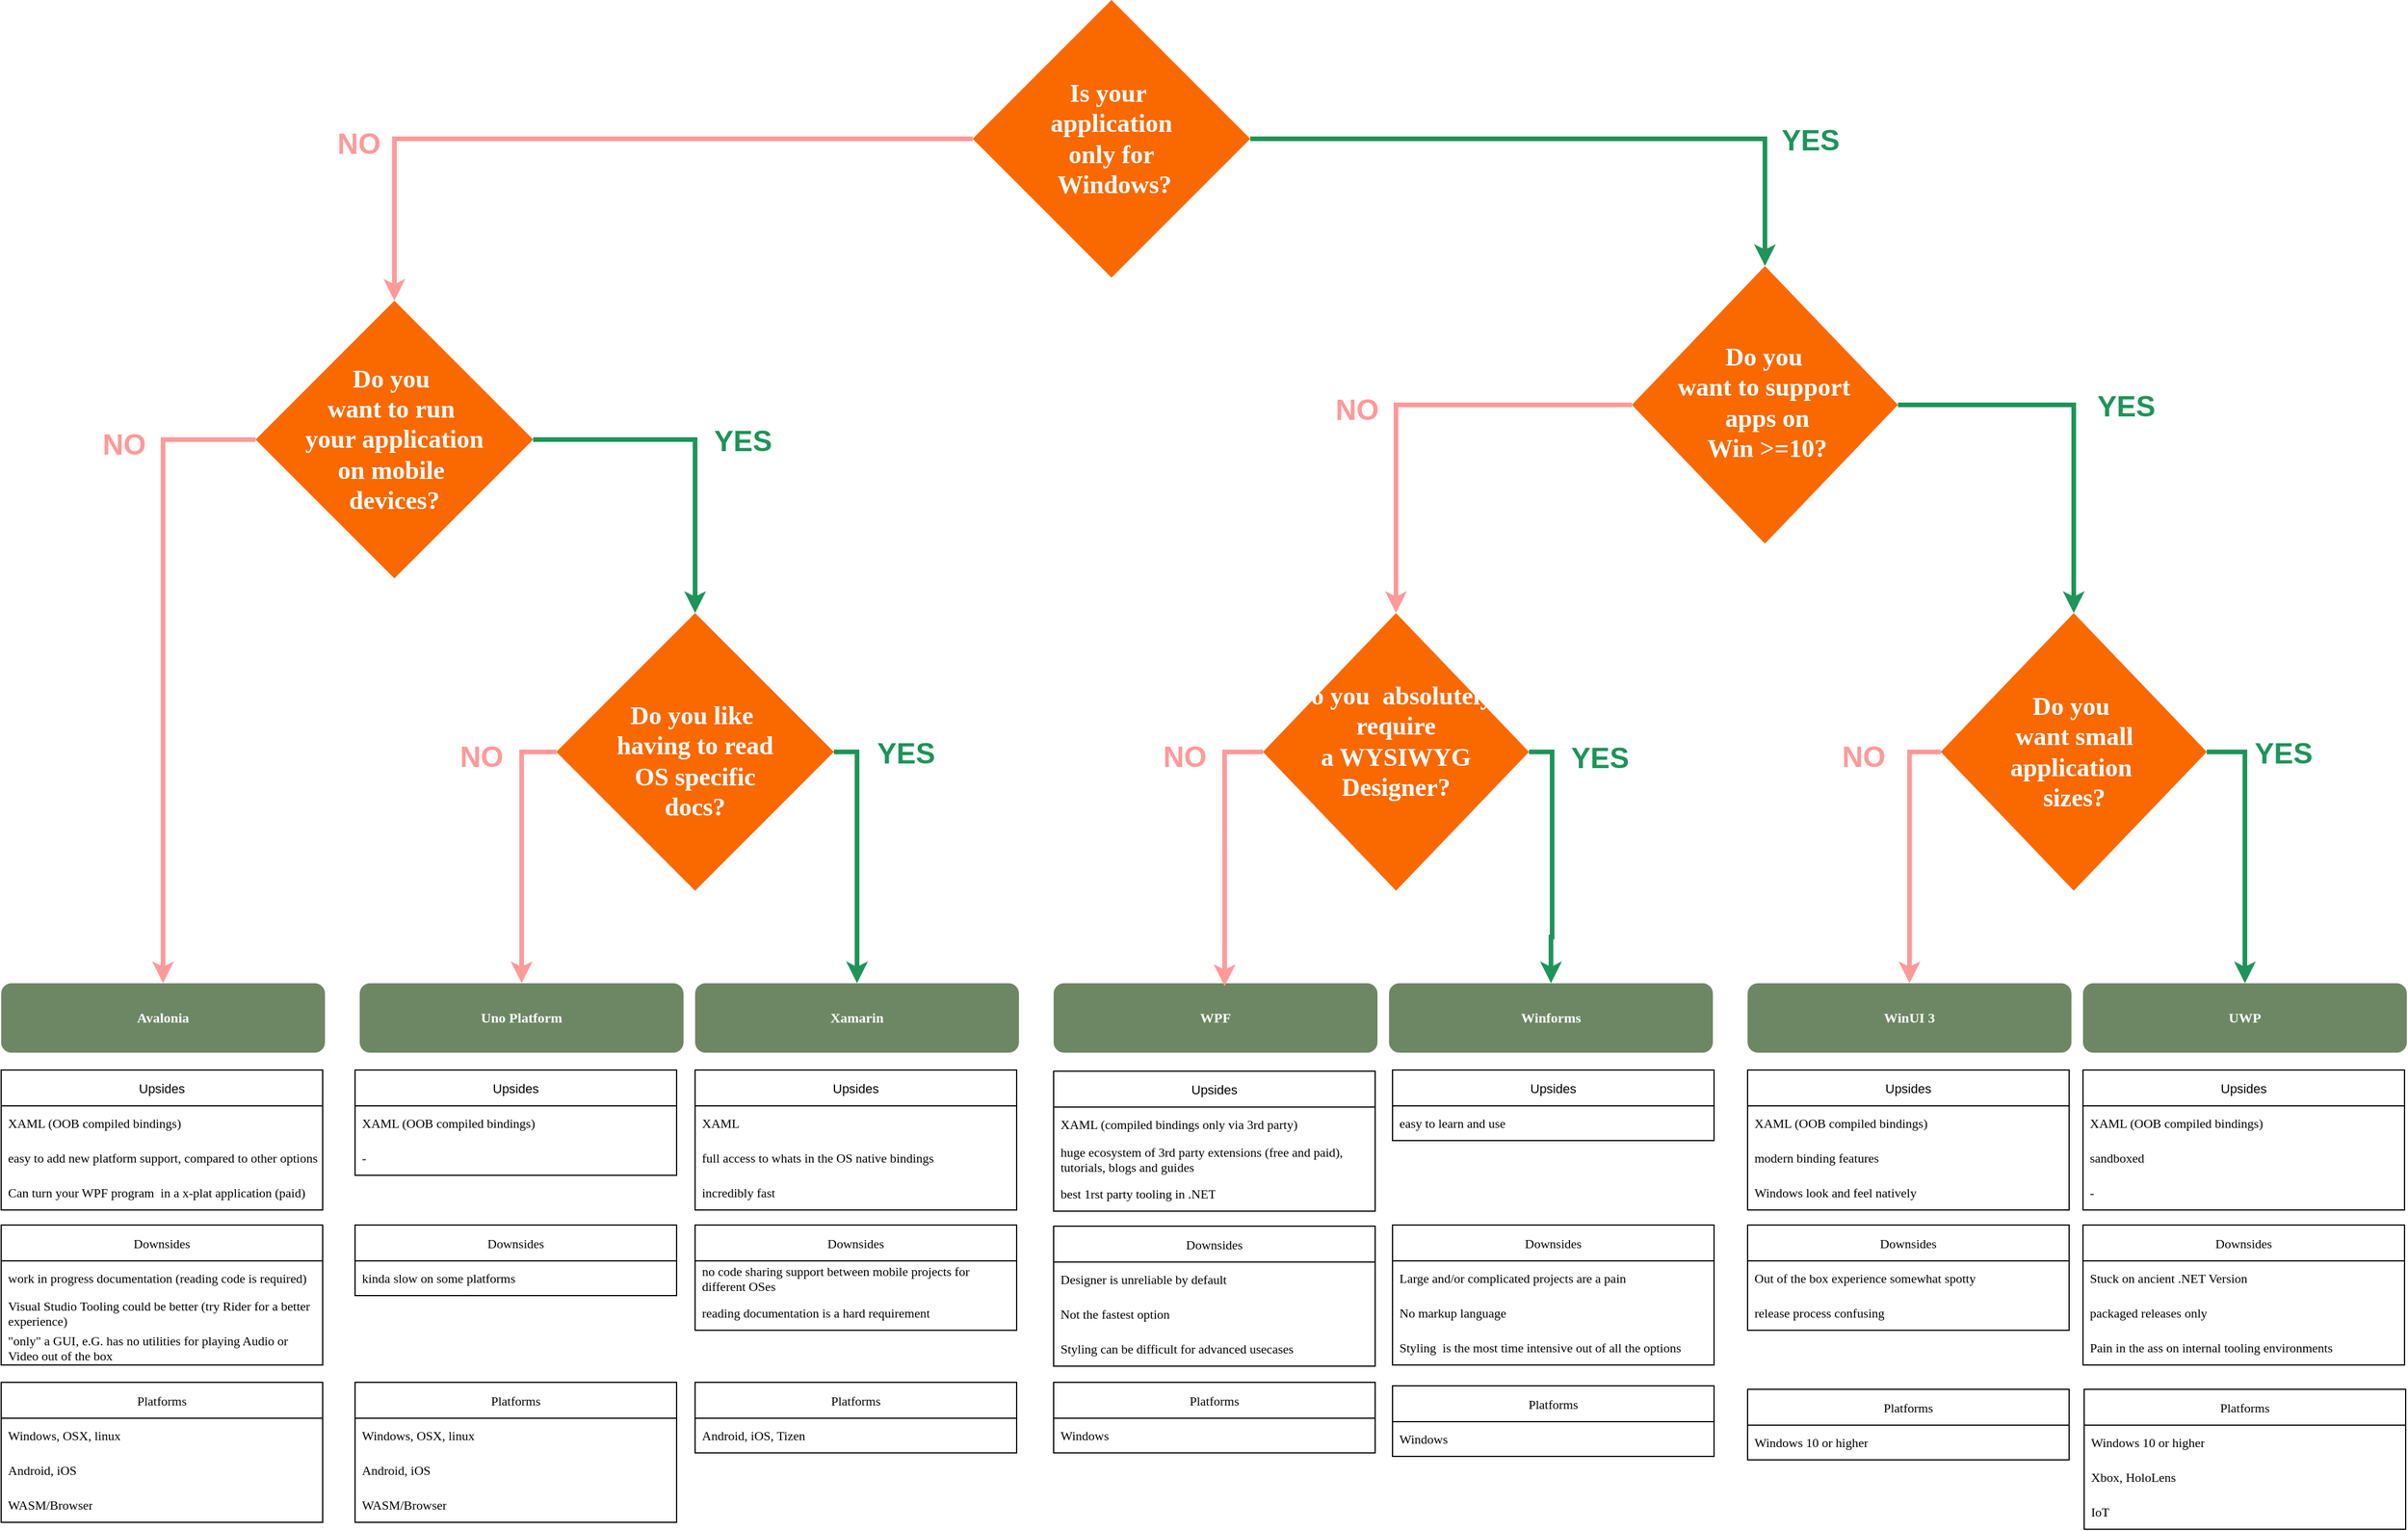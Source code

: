 <mxfile version="24.8.0">
  <diagram name="Page-1" id="c7558073-3199-34d8-9f00-42111426c3f3">
    <mxGraphModel dx="5111" dy="2807" grid="0" gridSize="10" guides="1" tooltips="1" connect="1" arrows="1" fold="1" page="1" pageScale="1" pageWidth="2336" pageHeight="1654" background="none" math="0" shadow="0">
      <root>
        <mxCell id="0" />
        <mxCell id="1" parent="0" />
        <mxCell id="wTMIAIhLb1rDDaJ3WAzP-104" style="edgeStyle=orthogonalEdgeStyle;rounded=0;orthogonalLoop=1;jettySize=auto;html=1;entryX=0.5;entryY=0;entryDx=0;entryDy=0;exitX=0;exitY=0.5;exitDx=0;exitDy=0;strokeColor=#FF9999;strokeWidth=4;align=center;verticalAlign=middle;fontFamily=Helvetica;fontSize=11;fontColor=default;labelBackgroundColor=default;endArrow=classic;fillColor=#cdeb8b;" parent="1" source="wTMIAIhLb1rDDaJ3WAzP-115" target="wTMIAIhLb1rDDaJ3WAzP-114" edge="1">
          <mxGeometry relative="1" as="geometry">
            <mxPoint x="439.5" y="50.0" as="sourcePoint" />
            <mxPoint x="168.52" y="79.82" as="targetPoint" />
          </mxGeometry>
        </mxCell>
        <mxCell id="wTMIAIhLb1rDDaJ3WAzP-105" style="edgeStyle=orthogonalEdgeStyle;rounded=0;orthogonalLoop=1;jettySize=auto;html=1;entryX=0.5;entryY=0;entryDx=0;entryDy=0;exitX=1;exitY=0.5;exitDx=0;exitDy=0;strokeColor=#1E9459;strokeWidth=4;align=center;verticalAlign=middle;fontFamily=Helvetica;fontSize=11;fontColor=default;labelBackgroundColor=default;endArrow=classic;fillColor=#cdeb8b;" parent="1" source="wTMIAIhLb1rDDaJ3WAzP-115" target="wTMIAIhLb1rDDaJ3WAzP-113" edge="1">
          <mxGeometry relative="1" as="geometry">
            <mxPoint x="720" y="50.0" as="sourcePoint" />
            <mxPoint x="980" y="80" as="targetPoint" />
          </mxGeometry>
        </mxCell>
        <mxCell id="wTMIAIhLb1rDDaJ3WAzP-106" value="&lt;div&gt;Avalonia&lt;/div&gt;" style="rounded=1;whiteSpace=wrap;html=1;fillColor=#6d8764;strokeColor=none;fontColor=#ffffff;fontFamily=Verdana;fontStyle=1" parent="1" vertex="1">
          <mxGeometry x="-160" y="810" width="280" height="60" as="geometry" />
        </mxCell>
        <mxCell id="wTMIAIhLb1rDDaJ3WAzP-107" value="Winforms" style="rounded=1;whiteSpace=wrap;html=1;fillColor=#6d8764;strokeColor=none;fontColor=#ffffff;fontFamily=Verdana;fontStyle=1" parent="1" vertex="1">
          <mxGeometry x="1040" y="810" width="280" height="60" as="geometry" />
        </mxCell>
        <mxCell id="wTMIAIhLb1rDDaJ3WAzP-108" value="WPF" style="rounded=1;whiteSpace=wrap;html=1;fillColor=#6d8764;strokeColor=none;fontColor=#ffffff;fontFamily=Verdana;fontStyle=1;align=center;verticalAlign=middle;fontSize=12;" parent="1" vertex="1">
          <mxGeometry x="750" y="810" width="280" height="60" as="geometry" />
        </mxCell>
        <mxCell id="wTMIAIhLb1rDDaJ3WAzP-109" value="UWP" style="rounded=1;whiteSpace=wrap;html=1;fillColor=#6d8764;strokeColor=none;fontColor=#ffffff;fontFamily=Verdana;fontStyle=1" parent="1" vertex="1">
          <mxGeometry x="1640" y="810" width="280" height="60" as="geometry" />
        </mxCell>
        <mxCell id="wTMIAIhLb1rDDaJ3WAzP-110" value="&lt;div&gt;WinUI 3&lt;/div&gt;" style="rounded=1;whiteSpace=wrap;html=1;fillColor=#6d8764;strokeColor=none;fontColor=#ffffff;fontFamily=Verdana;fontStyle=1" parent="1" vertex="1">
          <mxGeometry x="1350" y="810" width="280" height="60" as="geometry" />
        </mxCell>
        <mxCell id="wTMIAIhLb1rDDaJ3WAzP-111" value="Uno Platform" style="rounded=1;whiteSpace=wrap;html=1;fillColor=#6d8764;strokeColor=none;fontColor=#ffffff;fontFamily=Verdana;fontStyle=1" parent="1" vertex="1">
          <mxGeometry x="150" y="810" width="280" height="60" as="geometry" />
        </mxCell>
        <mxCell id="wTMIAIhLb1rDDaJ3WAzP-112" value="Xamarin" style="rounded=1;whiteSpace=wrap;html=1;fillColor=#6d8764;strokeColor=none;fontColor=#ffffff;fontFamily=Verdana;fontStyle=1;align=center;verticalAlign=middle;fontSize=12;" parent="1" vertex="1">
          <mxGeometry x="440" y="810" width="280" height="60" as="geometry" />
        </mxCell>
        <mxCell id="wTMIAIhLb1rDDaJ3WAzP-119" style="edgeStyle=orthogonalEdgeStyle;rounded=0;orthogonalLoop=1;jettySize=auto;html=1;entryX=0.5;entryY=0;entryDx=0;entryDy=0;exitX=0;exitY=0.5;exitDx=0;exitDy=0;strokeColor=#FF9999;strokeWidth=4;align=center;verticalAlign=middle;fontFamily=Helvetica;fontSize=11;fontColor=default;labelBackgroundColor=default;endArrow=classic;fillColor=#cdeb8b;" parent="1" source="wTMIAIhLb1rDDaJ3WAzP-113" target="wTMIAIhLb1rDDaJ3WAzP-118" edge="1">
          <mxGeometry relative="1" as="geometry" />
        </mxCell>
        <mxCell id="wTMIAIhLb1rDDaJ3WAzP-123" style="edgeStyle=orthogonalEdgeStyle;rounded=0;orthogonalLoop=1;jettySize=auto;html=1;entryX=0.5;entryY=0;entryDx=0;entryDy=0;strokeColor=#1E9459;strokeWidth=4;align=center;verticalAlign=middle;fontFamily=Helvetica;fontSize=11;fontColor=default;labelBackgroundColor=default;endArrow=classic;fillColor=#cdeb8b;" parent="1" source="wTMIAIhLb1rDDaJ3WAzP-113" target="wTMIAIhLb1rDDaJ3WAzP-122" edge="1">
          <mxGeometry relative="1" as="geometry" />
        </mxCell>
        <mxCell id="wTMIAIhLb1rDDaJ3WAzP-113" value="&lt;div style=&quot;font-size: 22px;&quot;&gt;&lt;b style=&quot;font-size: 22px;&quot;&gt;Do you&amp;nbsp;&lt;/b&gt;&lt;/div&gt;&lt;div style=&quot;font-size: 22px;&quot;&gt;&lt;b style=&quot;font-size: 22px;&quot;&gt;want to support&amp;nbsp;&lt;/b&gt;&lt;/div&gt;&lt;div style=&quot;font-size: 22px;&quot;&gt;&lt;b style=&quot;font-size: 22px;&quot;&gt;apps on&lt;br style=&quot;font-size: 22px;&quot;&gt;Win &amp;gt;=10?&lt;/b&gt;&lt;/div&gt;" style="rhombus;whiteSpace=wrap;html=1;fillColor=#fa6800;fontColor=#FFFFFF;strokeColor=none;fontFamily=Verdana;labelBorderColor=none;fontSize=22;spacingBottom=0;spacingTop=-5;spacingLeft=4;" parent="1" vertex="1">
          <mxGeometry x="1250" y="190" width="230" height="240" as="geometry" />
        </mxCell>
        <mxCell id="wTMIAIhLb1rDDaJ3WAzP-126" style="edgeStyle=orthogonalEdgeStyle;rounded=0;orthogonalLoop=1;jettySize=auto;html=1;exitX=0;exitY=0.5;exitDx=0;exitDy=0;strokeColor=#FF9999;strokeWidth=4;align=center;verticalAlign=middle;fontFamily=Helvetica;fontSize=11;fontColor=default;labelBackgroundColor=default;endArrow=classic;fillColor=#cdeb8b;" parent="1" source="wTMIAIhLb1rDDaJ3WAzP-114" target="wTMIAIhLb1rDDaJ3WAzP-106" edge="1">
          <mxGeometry relative="1" as="geometry" />
        </mxCell>
        <mxCell id="wTMIAIhLb1rDDaJ3WAzP-127" style="edgeStyle=orthogonalEdgeStyle;rounded=0;orthogonalLoop=1;jettySize=auto;html=1;strokeColor=#1E9459;strokeWidth=4;align=center;verticalAlign=middle;fontFamily=Helvetica;fontSize=11;fontColor=default;labelBackgroundColor=default;endArrow=classic;fillColor=#cdeb8b;" parent="1" source="wTMIAIhLb1rDDaJ3WAzP-114" target="wTMIAIhLb1rDDaJ3WAzP-116" edge="1">
          <mxGeometry relative="1" as="geometry" />
        </mxCell>
        <mxCell id="wTMIAIhLb1rDDaJ3WAzP-114" value="&lt;div&gt;Do you&amp;nbsp;&lt;/div&gt;&lt;div&gt;want to run&amp;nbsp;&lt;/div&gt;&lt;div&gt;your application&lt;/div&gt;&lt;div&gt; on mobile&amp;nbsp;&lt;/div&gt;&lt;div&gt;devices?&lt;/div&gt;" style="rhombus;whiteSpace=wrap;html=1;fillColor=#fa6800;fontColor=#FFFFFF;strokeColor=none;fontStyle=1;fontFamily=Verdana;fontSize=22;" parent="1" vertex="1">
          <mxGeometry x="60" y="220" width="240" height="240" as="geometry" />
        </mxCell>
        <mxCell id="wTMIAIhLb1rDDaJ3WAzP-115" value="&lt;div&gt;Is your&amp;nbsp;&lt;/div&gt;&lt;div&gt;application&lt;/div&gt;&lt;div&gt; only for&lt;/div&gt;&lt;div&gt;&amp;nbsp;Windows?&lt;/div&gt;" style="rhombus;whiteSpace=wrap;html=1;fillColor=#fa6800;strokeColor=none;fontStyle=1;fontColor=#FFFFFF;fontFamily=Verdana;fontSize=22;" parent="1" vertex="1">
          <mxGeometry x="680" y="-40" width="240" height="240" as="geometry" />
        </mxCell>
        <mxCell id="wTMIAIhLb1rDDaJ3WAzP-117" style="edgeStyle=orthogonalEdgeStyle;rounded=0;orthogonalLoop=1;jettySize=auto;html=1;exitX=1;exitY=0.5;exitDx=0;exitDy=0;fillColor=#cdeb8b;strokeColor=#1E9459;strokeWidth=4;align=center;verticalAlign=middle;fontFamily=Helvetica;fontSize=11;fontColor=default;labelBackgroundColor=default;endArrow=classic;" parent="1" source="wTMIAIhLb1rDDaJ3WAzP-116" target="wTMIAIhLb1rDDaJ3WAzP-112" edge="1">
          <mxGeometry relative="1" as="geometry" />
        </mxCell>
        <mxCell id="wTMIAIhLb1rDDaJ3WAzP-128" style="edgeStyle=orthogonalEdgeStyle;rounded=0;orthogonalLoop=1;jettySize=auto;html=1;entryX=0.5;entryY=0;entryDx=0;entryDy=0;exitX=0;exitY=0.5;exitDx=0;exitDy=0;strokeColor=#FF9999;strokeWidth=4;align=center;verticalAlign=middle;fontFamily=Helvetica;fontSize=11;fontColor=default;labelBackgroundColor=default;endArrow=classic;fillColor=#cdeb8b;" parent="1" source="wTMIAIhLb1rDDaJ3WAzP-116" target="wTMIAIhLb1rDDaJ3WAzP-111" edge="1">
          <mxGeometry relative="1" as="geometry" />
        </mxCell>
        <mxCell id="wTMIAIhLb1rDDaJ3WAzP-116" value="&lt;div&gt;Do you like&amp;nbsp;&lt;/div&gt;&lt;div&gt;having to read &lt;/div&gt;&lt;div&gt; OS specific &lt;br&gt;&lt;/div&gt;&lt;div&gt;docs?&lt;br&gt;&lt;/div&gt;" style="rhombus;whiteSpace=wrap;html=1;fillColor=#fa6800;fontColor=#FFFFFF;strokeColor=none;fontStyle=1;fontFamily=Verdana;fontSize=22;spacingTop=15;" parent="1" vertex="1">
          <mxGeometry x="320" y="490" width="240" height="240" as="geometry" />
        </mxCell>
        <mxCell id="wTMIAIhLb1rDDaJ3WAzP-121" style="edgeStyle=orthogonalEdgeStyle;rounded=0;orthogonalLoop=1;jettySize=auto;html=1;entryX=0.5;entryY=0;entryDx=0;entryDy=0;exitX=1;exitY=0.5;exitDx=0;exitDy=0;strokeColor=#1E9459;strokeWidth=4;align=center;verticalAlign=middle;fontFamily=Helvetica;fontSize=11;fontColor=default;labelBackgroundColor=default;endArrow=classic;fillColor=#cdeb8b;" parent="1" source="wTMIAIhLb1rDDaJ3WAzP-118" target="wTMIAIhLb1rDDaJ3WAzP-107" edge="1">
          <mxGeometry relative="1" as="geometry" />
        </mxCell>
        <mxCell id="wTMIAIhLb1rDDaJ3WAzP-133" value="YES" style="edgeLabel;html=1;align=center;verticalAlign=middle;resizable=0;points=[];fontFamily=Helvetica;fontSize=25;fontColor=#1e9459;labelBackgroundColor=none;fontStyle=1" parent="wTMIAIhLb1rDDaJ3WAzP-121" vertex="1" connectable="0">
          <mxGeometry x="-0.236" y="1" relative="1" as="geometry">
            <mxPoint x="40" y="-61" as="offset" />
          </mxGeometry>
        </mxCell>
        <mxCell id="wTMIAIhLb1rDDaJ3WAzP-118" value="&lt;div style=&quot;font-size: 22px;&quot;&gt;Do you&amp;nbsp; absolutely&amp;nbsp;&lt;/div&gt;&lt;div style=&quot;font-size: 22px;&quot;&gt;require &lt;/div&gt;a WYSIWYG Designer?" style="rhombus;whiteSpace=wrap;html=1;fillColor=#fa6800;fontColor=#FFFFFF;strokeColor=none;fontStyle=1;fontFamily=Verdana;fontSize=22;horizontal=1;spacing=2;spacingTop=-19;" parent="1" vertex="1">
          <mxGeometry x="931" y="490" width="230" height="240" as="geometry" />
        </mxCell>
        <mxCell id="wTMIAIhLb1rDDaJ3WAzP-120" style="edgeStyle=orthogonalEdgeStyle;rounded=0;orthogonalLoop=1;jettySize=auto;html=1;entryX=0.528;entryY=0.042;entryDx=0;entryDy=0;entryPerimeter=0;exitX=0;exitY=0.5;exitDx=0;exitDy=0;strokeColor=#FF9999;strokeWidth=4;align=center;verticalAlign=middle;fontFamily=Helvetica;fontSize=11;fontColor=default;labelBackgroundColor=default;endArrow=classic;fillColor=#cdeb8b;" parent="1" source="wTMIAIhLb1rDDaJ3WAzP-118" target="wTMIAIhLb1rDDaJ3WAzP-108" edge="1">
          <mxGeometry relative="1" as="geometry" />
        </mxCell>
        <mxCell id="wTMIAIhLb1rDDaJ3WAzP-125" style="edgeStyle=orthogonalEdgeStyle;rounded=0;orthogonalLoop=1;jettySize=auto;html=1;entryX=0.5;entryY=0;entryDx=0;entryDy=0;exitX=1;exitY=0.5;exitDx=0;exitDy=0;strokeColor=#1E9459;strokeWidth=4;align=center;verticalAlign=middle;fontFamily=Helvetica;fontSize=11;fontColor=default;labelBackgroundColor=default;endArrow=classic;fillColor=#cdeb8b;" parent="1" source="wTMIAIhLb1rDDaJ3WAzP-122" target="wTMIAIhLb1rDDaJ3WAzP-109" edge="1">
          <mxGeometry relative="1" as="geometry" />
        </mxCell>
        <mxCell id="wTMIAIhLb1rDDaJ3WAzP-129" style="edgeStyle=orthogonalEdgeStyle;rounded=0;orthogonalLoop=1;jettySize=auto;html=1;entryX=0.5;entryY=0;entryDx=0;entryDy=0;exitX=0;exitY=0.5;exitDx=0;exitDy=0;strokeColor=#FF9999;strokeWidth=4;align=center;verticalAlign=middle;fontFamily=Helvetica;fontSize=11;fontColor=default;labelBackgroundColor=default;endArrow=classic;fillColor=#cdeb8b;" parent="1" source="wTMIAIhLb1rDDaJ3WAzP-122" target="wTMIAIhLb1rDDaJ3WAzP-110" edge="1">
          <mxGeometry relative="1" as="geometry" />
        </mxCell>
        <mxCell id="wTMIAIhLb1rDDaJ3WAzP-122" value="&lt;div&gt;Do you&amp;nbsp;&lt;/div&gt;&lt;div&gt;want small &lt;/div&gt;&lt;div&gt;application&amp;nbsp;&lt;/div&gt;&lt;div&gt;sizes?&lt;/div&gt;" style="rhombus;html=1;fillColor=#fa6800;fontColor=#FFFFFF;strokeColor=none;fontStyle=1;fontFamily=Verdana;fontSize=22;" parent="1" vertex="1">
          <mxGeometry x="1517" y="490" width="230" height="240" as="geometry" />
        </mxCell>
        <mxCell id="wTMIAIhLb1rDDaJ3WAzP-140" value="Upsides" style="swimlane;fontStyle=0;childLayout=stackLayout;horizontal=1;startSize=31;horizontalStack=0;resizeParent=1;resizeParentMax=0;resizeLast=0;collapsible=1;marginBottom=0;whiteSpace=wrap;html=1;fontFamily=Helvetica;fontSize=11;fontColor=default;labelBackgroundColor=default;" parent="1" vertex="1">
          <mxGeometry x="750" y="886" width="278" height="121" as="geometry">
            <mxRectangle x="750" y="886" width="74" height="30" as="alternateBounds" />
          </mxGeometry>
        </mxCell>
        <mxCell id="wTMIAIhLb1rDDaJ3WAzP-141" value="XAML (compiled bindings only via 3rd party)" style="text;strokeColor=none;fillColor=none;align=left;verticalAlign=middle;spacingLeft=4;spacingRight=4;overflow=hidden;points=[[0,0.5],[1,0.5]];portConstraint=eastwest;rotatable=0;whiteSpace=wrap;html=1;fontFamily=Verdana;fontSize=11;fontColor=default;labelBackgroundColor=default;" parent="wTMIAIhLb1rDDaJ3WAzP-140" vertex="1">
          <mxGeometry y="31" width="278" height="30" as="geometry" />
        </mxCell>
        <mxCell id="wTMIAIhLb1rDDaJ3WAzP-142" value="huge ecosystem of 3rd party extensions (free and paid), tutorials, blogs and guides" style="text;strokeColor=none;fillColor=none;align=left;verticalAlign=middle;spacingLeft=4;spacingRight=4;overflow=hidden;points=[[0,0.5],[1,0.5]];portConstraint=eastwest;rotatable=0;whiteSpace=wrap;html=1;fontFamily=Verdana;fontSize=11;fontColor=default;labelBackgroundColor=default;" parent="wTMIAIhLb1rDDaJ3WAzP-140" vertex="1">
          <mxGeometry y="61" width="278" height="30" as="geometry" />
        </mxCell>
        <mxCell id="wTMIAIhLb1rDDaJ3WAzP-143" value="best 1rst party tooling in .NET" style="text;strokeColor=none;fillColor=none;align=left;verticalAlign=middle;spacingLeft=4;spacingRight=4;overflow=hidden;points=[[0,0.5],[1,0.5]];portConstraint=eastwest;rotatable=0;whiteSpace=wrap;html=1;fontFamily=Verdana;fontSize=11;fontColor=default;labelBackgroundColor=default;" parent="wTMIAIhLb1rDDaJ3WAzP-140" vertex="1">
          <mxGeometry y="91" width="278" height="30" as="geometry" />
        </mxCell>
        <mxCell id="wTMIAIhLb1rDDaJ3WAzP-145" value="Downsides" style="swimlane;fontStyle=0;childLayout=stackLayout;horizontal=1;startSize=31;horizontalStack=0;resizeParent=1;resizeParentMax=0;resizeLast=0;collapsible=1;marginBottom=0;whiteSpace=wrap;html=1;fontFamily=Verdana;fontSize=11;fontColor=default;labelBackgroundColor=default;" parent="1" vertex="1">
          <mxGeometry x="750" y="1020" width="278" height="121" as="geometry">
            <mxRectangle x="750" y="886" width="74" height="30" as="alternateBounds" />
          </mxGeometry>
        </mxCell>
        <mxCell id="wTMIAIhLb1rDDaJ3WAzP-146" value="Designer is unreliable by default" style="text;strokeColor=none;fillColor=none;align=left;verticalAlign=middle;spacingLeft=4;spacingRight=4;overflow=hidden;points=[[0,0.5],[1,0.5]];portConstraint=eastwest;rotatable=0;whiteSpace=wrap;html=1;fontFamily=Verdana;fontSize=11;fontColor=default;labelBackgroundColor=default;" parent="wTMIAIhLb1rDDaJ3WAzP-145" vertex="1">
          <mxGeometry y="31" width="278" height="30" as="geometry" />
        </mxCell>
        <mxCell id="wTMIAIhLb1rDDaJ3WAzP-147" value="Not the fastest option" style="text;strokeColor=none;fillColor=none;align=left;verticalAlign=middle;spacingLeft=4;spacingRight=4;overflow=hidden;points=[[0,0.5],[1,0.5]];portConstraint=eastwest;rotatable=0;whiteSpace=wrap;html=1;fontFamily=Verdana;fontSize=11;fontColor=default;labelBackgroundColor=default;" parent="wTMIAIhLb1rDDaJ3WAzP-145" vertex="1">
          <mxGeometry y="61" width="278" height="30" as="geometry" />
        </mxCell>
        <mxCell id="wTMIAIhLb1rDDaJ3WAzP-148" value="Styling can be difficult for advanced usecases" style="text;strokeColor=none;fillColor=none;align=left;verticalAlign=middle;spacingLeft=4;spacingRight=4;overflow=hidden;points=[[0,0.5],[1,0.5]];portConstraint=eastwest;rotatable=0;whiteSpace=wrap;html=1;fontFamily=Verdana;fontSize=11;fontColor=default;labelBackgroundColor=default;" parent="wTMIAIhLb1rDDaJ3WAzP-145" vertex="1">
          <mxGeometry y="91" width="278" height="30" as="geometry" />
        </mxCell>
        <mxCell id="wTMIAIhLb1rDDaJ3WAzP-149" value="Upsides" style="swimlane;fontStyle=0;childLayout=stackLayout;horizontal=1;startSize=31;horizontalStack=0;resizeParent=1;resizeParentMax=0;resizeLast=0;collapsible=1;marginBottom=0;whiteSpace=wrap;html=1;fontFamily=Helvetica;fontSize=11;fontColor=default;labelBackgroundColor=default;" parent="1" vertex="1">
          <mxGeometry x="1043" y="885" width="278" height="61" as="geometry">
            <mxRectangle x="750" y="886" width="74" height="30" as="alternateBounds" />
          </mxGeometry>
        </mxCell>
        <mxCell id="wTMIAIhLb1rDDaJ3WAzP-150" value="easy to learn and use" style="text;strokeColor=none;fillColor=none;align=left;verticalAlign=middle;spacingLeft=4;spacingRight=4;overflow=hidden;points=[[0,0.5],[1,0.5]];portConstraint=eastwest;rotatable=0;whiteSpace=wrap;html=1;fontFamily=Verdana;fontSize=11;fontColor=default;labelBackgroundColor=default;" parent="wTMIAIhLb1rDDaJ3WAzP-149" vertex="1">
          <mxGeometry y="31" width="278" height="30" as="geometry" />
        </mxCell>
        <mxCell id="wTMIAIhLb1rDDaJ3WAzP-153" value="Downsides" style="swimlane;fontStyle=0;childLayout=stackLayout;horizontal=1;startSize=31;horizontalStack=0;resizeParent=1;resizeParentMax=0;resizeLast=0;collapsible=1;marginBottom=0;whiteSpace=wrap;html=1;fontFamily=Verdana;fontSize=11;fontColor=default;labelBackgroundColor=default;" parent="1" vertex="1">
          <mxGeometry x="1043" y="1019" width="278" height="121" as="geometry">
            <mxRectangle x="750" y="886" width="74" height="30" as="alternateBounds" />
          </mxGeometry>
        </mxCell>
        <mxCell id="wTMIAIhLb1rDDaJ3WAzP-154" value="Large and/or complicated projects are a pain" style="text;strokeColor=none;fillColor=none;align=left;verticalAlign=middle;spacingLeft=4;spacingRight=4;overflow=hidden;points=[[0,0.5],[1,0.5]];portConstraint=eastwest;rotatable=0;whiteSpace=wrap;html=1;fontFamily=Verdana;fontSize=11;fontColor=default;labelBackgroundColor=default;" parent="wTMIAIhLb1rDDaJ3WAzP-153" vertex="1">
          <mxGeometry y="31" width="278" height="30" as="geometry" />
        </mxCell>
        <mxCell id="wTMIAIhLb1rDDaJ3WAzP-155" value="No markup language" style="text;strokeColor=none;fillColor=none;align=left;verticalAlign=middle;spacingLeft=4;spacingRight=4;overflow=hidden;points=[[0,0.5],[1,0.5]];portConstraint=eastwest;rotatable=0;whiteSpace=wrap;html=1;fontFamily=Verdana;fontSize=11;fontColor=default;labelBackgroundColor=default;" parent="wTMIAIhLb1rDDaJ3WAzP-153" vertex="1">
          <mxGeometry y="61" width="278" height="30" as="geometry" />
        </mxCell>
        <mxCell id="wTMIAIhLb1rDDaJ3WAzP-156" value="Styling&amp;nbsp; is the most time intensive out of all the options" style="text;strokeColor=none;fillColor=none;align=left;verticalAlign=middle;spacingLeft=4;spacingRight=4;overflow=hidden;points=[[0,0.5],[1,0.5]];portConstraint=eastwest;rotatable=0;whiteSpace=wrap;html=1;fontFamily=Verdana;fontSize=11;fontColor=default;labelBackgroundColor=default;" parent="wTMIAIhLb1rDDaJ3WAzP-153" vertex="1">
          <mxGeometry y="91" width="278" height="30" as="geometry" />
        </mxCell>
        <mxCell id="wTMIAIhLb1rDDaJ3WAzP-157" value="Upsides" style="swimlane;fontStyle=0;childLayout=stackLayout;horizontal=1;startSize=31;horizontalStack=0;resizeParent=1;resizeParentMax=0;resizeLast=0;collapsible=1;marginBottom=0;whiteSpace=wrap;html=1;fontFamily=Helvetica;fontSize=11;fontColor=default;labelBackgroundColor=default;" parent="1" vertex="1">
          <mxGeometry x="440" y="885" width="278" height="121" as="geometry">
            <mxRectangle x="750" y="886" width="74" height="30" as="alternateBounds" />
          </mxGeometry>
        </mxCell>
        <mxCell id="wTMIAIhLb1rDDaJ3WAzP-158" value="XAML" style="text;strokeColor=none;fillColor=none;align=left;verticalAlign=middle;spacingLeft=4;spacingRight=4;overflow=hidden;points=[[0,0.5],[1,0.5]];portConstraint=eastwest;rotatable=0;whiteSpace=wrap;html=1;fontFamily=Verdana;fontSize=11;fontColor=default;labelBackgroundColor=default;" parent="wTMIAIhLb1rDDaJ3WAzP-157" vertex="1">
          <mxGeometry y="31" width="278" height="30" as="geometry" />
        </mxCell>
        <mxCell id="wTMIAIhLb1rDDaJ3WAzP-159" value="full access to whats in the OS native bindings" style="text;strokeColor=none;fillColor=none;align=left;verticalAlign=middle;spacingLeft=4;spacingRight=4;overflow=hidden;points=[[0,0.5],[1,0.5]];portConstraint=eastwest;rotatable=0;whiteSpace=wrap;html=1;fontFamily=Verdana;fontSize=11;fontColor=default;labelBackgroundColor=default;" parent="wTMIAIhLb1rDDaJ3WAzP-157" vertex="1">
          <mxGeometry y="61" width="278" height="30" as="geometry" />
        </mxCell>
        <mxCell id="wTMIAIhLb1rDDaJ3WAzP-160" value="incredibly fast" style="text;strokeColor=none;fillColor=none;align=left;verticalAlign=middle;spacingLeft=4;spacingRight=4;overflow=hidden;points=[[0,0.5],[1,0.5]];portConstraint=eastwest;rotatable=0;whiteSpace=wrap;html=1;fontFamily=Verdana;fontSize=11;fontColor=default;labelBackgroundColor=default;" parent="wTMIAIhLb1rDDaJ3WAzP-157" vertex="1">
          <mxGeometry y="91" width="278" height="30" as="geometry" />
        </mxCell>
        <mxCell id="wTMIAIhLb1rDDaJ3WAzP-161" value="Downsides" style="swimlane;fontStyle=0;childLayout=stackLayout;horizontal=1;startSize=31;horizontalStack=0;resizeParent=1;resizeParentMax=0;resizeLast=0;collapsible=1;marginBottom=0;whiteSpace=wrap;html=1;fontFamily=Verdana;fontSize=11;fontColor=default;labelBackgroundColor=default;" parent="1" vertex="1">
          <mxGeometry x="440" y="1019" width="278" height="91" as="geometry">
            <mxRectangle x="750" y="886" width="74" height="30" as="alternateBounds" />
          </mxGeometry>
        </mxCell>
        <mxCell id="wTMIAIhLb1rDDaJ3WAzP-162" value="no code sharing support between mobile projects for different OSes " style="text;strokeColor=none;fillColor=none;align=left;verticalAlign=middle;spacingLeft=4;spacingRight=4;overflow=hidden;points=[[0,0.5],[1,0.5]];portConstraint=eastwest;rotatable=0;whiteSpace=wrap;html=1;fontFamily=Verdana;fontSize=11;fontColor=default;labelBackgroundColor=default;" parent="wTMIAIhLb1rDDaJ3WAzP-161" vertex="1">
          <mxGeometry y="31" width="278" height="30" as="geometry" />
        </mxCell>
        <mxCell id="wTMIAIhLb1rDDaJ3WAzP-163" value="reading documentation is a hard requirement" style="text;strokeColor=none;fillColor=none;align=left;verticalAlign=middle;spacingLeft=4;spacingRight=4;overflow=hidden;points=[[0,0.5],[1,0.5]];portConstraint=eastwest;rotatable=0;whiteSpace=wrap;html=1;fontFamily=Verdana;fontSize=11;fontColor=default;labelBackgroundColor=default;" parent="wTMIAIhLb1rDDaJ3WAzP-161" vertex="1">
          <mxGeometry y="61" width="278" height="30" as="geometry" />
        </mxCell>
        <mxCell id="wTMIAIhLb1rDDaJ3WAzP-165" value="Upsides" style="swimlane;fontStyle=0;childLayout=stackLayout;horizontal=1;startSize=31;horizontalStack=0;resizeParent=1;resizeParentMax=0;resizeLast=0;collapsible=1;marginBottom=0;whiteSpace=wrap;html=1;fontFamily=Helvetica;fontSize=11;fontColor=default;labelBackgroundColor=default;" parent="1" vertex="1">
          <mxGeometry x="146" y="885" width="278" height="91" as="geometry">
            <mxRectangle x="750" y="886" width="74" height="30" as="alternateBounds" />
          </mxGeometry>
        </mxCell>
        <mxCell id="wTMIAIhLb1rDDaJ3WAzP-166" value="XAML (OOB compiled bindings)" style="text;strokeColor=none;fillColor=none;align=left;verticalAlign=middle;spacingLeft=4;spacingRight=4;overflow=hidden;points=[[0,0.5],[1,0.5]];portConstraint=eastwest;rotatable=0;whiteSpace=wrap;html=1;fontFamily=Verdana;fontSize=11;fontColor=default;labelBackgroundColor=default;" parent="wTMIAIhLb1rDDaJ3WAzP-165" vertex="1">
          <mxGeometry y="31" width="278" height="30" as="geometry" />
        </mxCell>
        <mxCell id="wTMIAIhLb1rDDaJ3WAzP-167" value="-" style="text;strokeColor=none;fillColor=none;align=left;verticalAlign=middle;spacingLeft=4;spacingRight=4;overflow=hidden;points=[[0,0.5],[1,0.5]];portConstraint=eastwest;rotatable=0;whiteSpace=wrap;html=1;fontFamily=Verdana;fontSize=11;fontColor=default;labelBackgroundColor=default;" parent="wTMIAIhLb1rDDaJ3WAzP-165" vertex="1">
          <mxGeometry y="61" width="278" height="30" as="geometry" />
        </mxCell>
        <mxCell id="wTMIAIhLb1rDDaJ3WAzP-169" value="Downsides" style="swimlane;fontStyle=0;childLayout=stackLayout;horizontal=1;startSize=31;horizontalStack=0;resizeParent=1;resizeParentMax=0;resizeLast=0;collapsible=1;marginBottom=0;whiteSpace=wrap;html=1;fontFamily=Verdana;fontSize=11;fontColor=default;labelBackgroundColor=default;" parent="1" vertex="1">
          <mxGeometry x="146" y="1019" width="278" height="61" as="geometry">
            <mxRectangle x="750" y="886" width="74" height="30" as="alternateBounds" />
          </mxGeometry>
        </mxCell>
        <mxCell id="wTMIAIhLb1rDDaJ3WAzP-170" value="kinda slow on some platforms" style="text;strokeColor=none;fillColor=none;align=left;verticalAlign=middle;spacingLeft=4;spacingRight=4;overflow=hidden;points=[[0,0.5],[1,0.5]];portConstraint=eastwest;rotatable=0;whiteSpace=wrap;html=1;fontFamily=Verdana;fontSize=11;fontColor=default;labelBackgroundColor=default;" parent="wTMIAIhLb1rDDaJ3WAzP-169" vertex="1">
          <mxGeometry y="31" width="278" height="30" as="geometry" />
        </mxCell>
        <mxCell id="wTMIAIhLb1rDDaJ3WAzP-173" value="Upsides" style="swimlane;fontStyle=0;childLayout=stackLayout;horizontal=1;startSize=31;horizontalStack=0;resizeParent=1;resizeParentMax=0;resizeLast=0;collapsible=1;marginBottom=0;whiteSpace=wrap;html=1;fontFamily=Helvetica;fontSize=11;fontColor=default;labelBackgroundColor=default;" parent="1" vertex="1">
          <mxGeometry x="-160" y="885" width="278" height="121" as="geometry">
            <mxRectangle x="750" y="886" width="74" height="30" as="alternateBounds" />
          </mxGeometry>
        </mxCell>
        <mxCell id="wTMIAIhLb1rDDaJ3WAzP-174" value="XAML (OOB compiled bindings)" style="text;strokeColor=none;fillColor=none;align=left;verticalAlign=middle;spacingLeft=4;spacingRight=4;overflow=hidden;points=[[0,0.5],[1,0.5]];portConstraint=eastwest;rotatable=0;whiteSpace=wrap;html=1;fontFamily=Verdana;fontSize=11;fontColor=default;labelBackgroundColor=default;" parent="wTMIAIhLb1rDDaJ3WAzP-173" vertex="1">
          <mxGeometry y="31" width="278" height="30" as="geometry" />
        </mxCell>
        <mxCell id="wTMIAIhLb1rDDaJ3WAzP-175" value="easy to add new platform support, compared to other options" style="text;strokeColor=none;fillColor=none;align=left;verticalAlign=middle;spacingLeft=4;spacingRight=4;overflow=hidden;points=[[0,0.5],[1,0.5]];portConstraint=eastwest;rotatable=0;whiteSpace=wrap;html=1;fontFamily=Verdana;fontSize=11;fontColor=default;labelBackgroundColor=default;" parent="wTMIAIhLb1rDDaJ3WAzP-173" vertex="1">
          <mxGeometry y="61" width="278" height="30" as="geometry" />
        </mxCell>
        <mxCell id="wTMIAIhLb1rDDaJ3WAzP-176" value="Can turn your WPF program&amp;nbsp; in a x-plat application (paid)" style="text;strokeColor=none;fillColor=none;align=left;verticalAlign=middle;spacingLeft=4;spacingRight=4;overflow=hidden;points=[[0,0.5],[1,0.5]];portConstraint=eastwest;rotatable=0;whiteSpace=wrap;html=1;fontFamily=Verdana;fontSize=11;fontColor=default;labelBackgroundColor=default;" parent="wTMIAIhLb1rDDaJ3WAzP-173" vertex="1">
          <mxGeometry y="91" width="278" height="30" as="geometry" />
        </mxCell>
        <mxCell id="wTMIAIhLb1rDDaJ3WAzP-177" value="Downsides" style="swimlane;fontStyle=0;childLayout=stackLayout;horizontal=1;startSize=31;horizontalStack=0;resizeParent=1;resizeParentMax=0;resizeLast=0;collapsible=1;marginBottom=0;whiteSpace=wrap;html=1;fontFamily=Verdana;fontSize=11;fontColor=default;labelBackgroundColor=default;" parent="1" vertex="1">
          <mxGeometry x="-160" y="1019" width="278" height="121" as="geometry">
            <mxRectangle x="750" y="886" width="74" height="30" as="alternateBounds" />
          </mxGeometry>
        </mxCell>
        <mxCell id="wTMIAIhLb1rDDaJ3WAzP-178" value="work in progress documentation (reading code is required)" style="text;strokeColor=none;fillColor=none;align=left;verticalAlign=middle;spacingLeft=4;spacingRight=4;overflow=hidden;points=[[0,0.5],[1,0.5]];portConstraint=eastwest;rotatable=0;whiteSpace=wrap;html=1;fontFamily=Verdana;fontSize=11;fontColor=default;labelBackgroundColor=default;" parent="wTMIAIhLb1rDDaJ3WAzP-177" vertex="1">
          <mxGeometry y="31" width="278" height="30" as="geometry" />
        </mxCell>
        <mxCell id="wTMIAIhLb1rDDaJ3WAzP-179" value="Visual Studio Tooling could be better (try Rider for a better experience)" style="text;strokeColor=none;fillColor=none;align=left;verticalAlign=middle;spacingLeft=4;spacingRight=4;overflow=hidden;points=[[0,0.5],[1,0.5]];portConstraint=eastwest;rotatable=0;whiteSpace=wrap;html=1;fontFamily=Verdana;fontSize=11;fontColor=default;labelBackgroundColor=default;" parent="wTMIAIhLb1rDDaJ3WAzP-177" vertex="1">
          <mxGeometry y="61" width="278" height="30" as="geometry" />
        </mxCell>
        <mxCell id="wTMIAIhLb1rDDaJ3WAzP-180" value="&quot;only&quot; a GUI, e.G. has no utilities for playing Audio or Video out of the box" style="text;strokeColor=none;fillColor=none;align=left;verticalAlign=middle;spacingLeft=4;spacingRight=4;overflow=hidden;points=[[0,0.5],[1,0.5]];portConstraint=eastwest;rotatable=0;whiteSpace=wrap;html=1;fontFamily=Verdana;fontSize=11;fontColor=default;labelBackgroundColor=default;" parent="wTMIAIhLb1rDDaJ3WAzP-177" vertex="1">
          <mxGeometry y="91" width="278" height="30" as="geometry" />
        </mxCell>
        <mxCell id="wTMIAIhLb1rDDaJ3WAzP-187" value="Upsides" style="swimlane;fontStyle=0;childLayout=stackLayout;horizontal=1;startSize=31;horizontalStack=0;resizeParent=1;resizeParentMax=0;resizeLast=0;collapsible=1;marginBottom=0;whiteSpace=wrap;html=1;fontFamily=Helvetica;fontSize=11;fontColor=default;labelBackgroundColor=default;" parent="1" vertex="1">
          <mxGeometry x="1350" y="885" width="278" height="121" as="geometry">
            <mxRectangle x="750" y="886" width="74" height="30" as="alternateBounds" />
          </mxGeometry>
        </mxCell>
        <mxCell id="wTMIAIhLb1rDDaJ3WAzP-188" value="XAML (OOB compiled bindings)" style="text;strokeColor=none;fillColor=none;align=left;verticalAlign=middle;spacingLeft=4;spacingRight=4;overflow=hidden;points=[[0,0.5],[1,0.5]];portConstraint=eastwest;rotatable=0;whiteSpace=wrap;html=1;fontFamily=Verdana;fontSize=11;fontColor=default;labelBackgroundColor=default;" parent="wTMIAIhLb1rDDaJ3WAzP-187" vertex="1">
          <mxGeometry y="31" width="278" height="30" as="geometry" />
        </mxCell>
        <mxCell id="wTMIAIhLb1rDDaJ3WAzP-189" value="modern binding features" style="text;strokeColor=none;fillColor=none;align=left;verticalAlign=middle;spacingLeft=4;spacingRight=4;overflow=hidden;points=[[0,0.5],[1,0.5]];portConstraint=eastwest;rotatable=0;whiteSpace=wrap;html=1;fontFamily=Verdana;fontSize=11;fontColor=default;labelBackgroundColor=default;" parent="wTMIAIhLb1rDDaJ3WAzP-187" vertex="1">
          <mxGeometry y="61" width="278" height="30" as="geometry" />
        </mxCell>
        <mxCell id="wTMIAIhLb1rDDaJ3WAzP-190" value="Windows look and feel natively" style="text;strokeColor=none;fillColor=none;align=left;verticalAlign=middle;spacingLeft=4;spacingRight=4;overflow=hidden;points=[[0,0.5],[1,0.5]];portConstraint=eastwest;rotatable=0;whiteSpace=wrap;html=1;fontFamily=Verdana;fontSize=11;fontColor=default;labelBackgroundColor=default;" parent="wTMIAIhLb1rDDaJ3WAzP-187" vertex="1">
          <mxGeometry y="91" width="278" height="30" as="geometry" />
        </mxCell>
        <mxCell id="wTMIAIhLb1rDDaJ3WAzP-191" value="Downsides" style="swimlane;fontStyle=0;childLayout=stackLayout;horizontal=1;startSize=31;horizontalStack=0;resizeParent=1;resizeParentMax=0;resizeLast=0;collapsible=1;marginBottom=0;whiteSpace=wrap;html=1;fontFamily=Verdana;fontSize=11;fontColor=default;labelBackgroundColor=default;" parent="1" vertex="1">
          <mxGeometry x="1350" y="1019" width="278" height="91" as="geometry">
            <mxRectangle x="750" y="886" width="74" height="30" as="alternateBounds" />
          </mxGeometry>
        </mxCell>
        <mxCell id="wTMIAIhLb1rDDaJ3WAzP-192" value="Out of the box experience somewhat spotty" style="text;strokeColor=none;fillColor=none;align=left;verticalAlign=middle;spacingLeft=4;spacingRight=4;overflow=hidden;points=[[0,0.5],[1,0.5]];portConstraint=eastwest;rotatable=0;whiteSpace=wrap;html=1;fontFamily=Verdana;fontSize=11;fontColor=default;labelBackgroundColor=default;" parent="wTMIAIhLb1rDDaJ3WAzP-191" vertex="1">
          <mxGeometry y="31" width="278" height="30" as="geometry" />
        </mxCell>
        <mxCell id="wTMIAIhLb1rDDaJ3WAzP-193" value="release process confusing" style="text;strokeColor=none;fillColor=none;align=left;verticalAlign=middle;spacingLeft=4;spacingRight=4;overflow=hidden;points=[[0,0.5],[1,0.5]];portConstraint=eastwest;rotatable=0;whiteSpace=wrap;html=1;fontFamily=Verdana;fontSize=11;fontColor=default;labelBackgroundColor=default;" parent="wTMIAIhLb1rDDaJ3WAzP-191" vertex="1">
          <mxGeometry y="61" width="278" height="30" as="geometry" />
        </mxCell>
        <mxCell id="wTMIAIhLb1rDDaJ3WAzP-195" value="Upsides" style="swimlane;fontStyle=0;childLayout=stackLayout;horizontal=1;startSize=31;horizontalStack=0;resizeParent=1;resizeParentMax=0;resizeLast=0;collapsible=1;marginBottom=0;whiteSpace=wrap;html=1;fontFamily=Helvetica;fontSize=11;fontColor=default;labelBackgroundColor=default;" parent="1" vertex="1">
          <mxGeometry x="1640" y="885" width="278" height="121" as="geometry">
            <mxRectangle x="750" y="886" width="74" height="30" as="alternateBounds" />
          </mxGeometry>
        </mxCell>
        <mxCell id="wTMIAIhLb1rDDaJ3WAzP-196" value="XAML (OOB compiled bindings)" style="text;strokeColor=none;fillColor=none;align=left;verticalAlign=middle;spacingLeft=4;spacingRight=4;overflow=hidden;points=[[0,0.5],[1,0.5]];portConstraint=eastwest;rotatable=0;whiteSpace=wrap;html=1;fontFamily=Verdana;fontSize=11;fontColor=default;labelBackgroundColor=default;" parent="wTMIAIhLb1rDDaJ3WAzP-195" vertex="1">
          <mxGeometry y="31" width="278" height="30" as="geometry" />
        </mxCell>
        <mxCell id="wTMIAIhLb1rDDaJ3WAzP-197" value="sandboxed" style="text;strokeColor=none;fillColor=none;align=left;verticalAlign=middle;spacingLeft=4;spacingRight=4;overflow=hidden;points=[[0,0.5],[1,0.5]];portConstraint=eastwest;rotatable=0;whiteSpace=wrap;html=1;fontFamily=Verdana;fontSize=11;fontColor=default;labelBackgroundColor=default;" parent="wTMIAIhLb1rDDaJ3WAzP-195" vertex="1">
          <mxGeometry y="61" width="278" height="30" as="geometry" />
        </mxCell>
        <mxCell id="wTMIAIhLb1rDDaJ3WAzP-198" value="-" style="text;strokeColor=none;fillColor=none;align=left;verticalAlign=middle;spacingLeft=4;spacingRight=4;overflow=hidden;points=[[0,0.5],[1,0.5]];portConstraint=eastwest;rotatable=0;whiteSpace=wrap;html=1;fontFamily=Verdana;fontSize=11;fontColor=default;labelBackgroundColor=default;" parent="wTMIAIhLb1rDDaJ3WAzP-195" vertex="1">
          <mxGeometry y="91" width="278" height="30" as="geometry" />
        </mxCell>
        <mxCell id="wTMIAIhLb1rDDaJ3WAzP-199" value="Downsides" style="swimlane;fontStyle=0;childLayout=stackLayout;horizontal=1;startSize=31;horizontalStack=0;resizeParent=1;resizeParentMax=0;resizeLast=0;collapsible=1;marginBottom=0;whiteSpace=wrap;html=1;fontFamily=Verdana;fontSize=11;fontColor=default;labelBackgroundColor=default;" parent="1" vertex="1">
          <mxGeometry x="1640" y="1019" width="278" height="121" as="geometry">
            <mxRectangle x="750" y="886" width="74" height="30" as="alternateBounds" />
          </mxGeometry>
        </mxCell>
        <mxCell id="wTMIAIhLb1rDDaJ3WAzP-200" value="&lt;div&gt;Stuck on ancient .NET Version&lt;/div&gt;" style="text;strokeColor=none;fillColor=none;align=left;verticalAlign=middle;spacingLeft=4;spacingRight=4;overflow=hidden;points=[[0,0.5],[1,0.5]];portConstraint=eastwest;rotatable=0;whiteSpace=wrap;html=1;fontFamily=Verdana;fontSize=11;fontColor=default;labelBackgroundColor=default;" parent="wTMIAIhLb1rDDaJ3WAzP-199" vertex="1">
          <mxGeometry y="31" width="278" height="30" as="geometry" />
        </mxCell>
        <mxCell id="wTMIAIhLb1rDDaJ3WAzP-201" value="packaged releases only" style="text;strokeColor=none;fillColor=none;align=left;verticalAlign=middle;spacingLeft=4;spacingRight=4;overflow=hidden;points=[[0,0.5],[1,0.5]];portConstraint=eastwest;rotatable=0;whiteSpace=wrap;html=1;fontFamily=Verdana;fontSize=11;fontColor=default;labelBackgroundColor=default;" parent="wTMIAIhLb1rDDaJ3WAzP-199" vertex="1">
          <mxGeometry y="61" width="278" height="30" as="geometry" />
        </mxCell>
        <mxCell id="wTMIAIhLb1rDDaJ3WAzP-202" value="&lt;span&gt;Pain in the ass on internal tooling environments&lt;/span&gt;" style="text;strokeColor=none;fillColor=none;align=left;verticalAlign=middle;spacingLeft=4;spacingRight=4;overflow=hidden;points=[[0,0.5],[1,0.5]];portConstraint=eastwest;rotatable=0;whiteSpace=wrap;html=1;fontFamily=Verdana;fontSize=11;fontColor=default;labelBackgroundColor=default;" parent="wTMIAIhLb1rDDaJ3WAzP-199" vertex="1">
          <mxGeometry y="91" width="278" height="30" as="geometry" />
        </mxCell>
        <mxCell id="wTMIAIhLb1rDDaJ3WAzP-204" value="Platforms" style="swimlane;fontStyle=0;childLayout=stackLayout;horizontal=1;startSize=31;horizontalStack=0;resizeParent=1;resizeParentMax=0;resizeLast=0;collapsible=1;marginBottom=0;whiteSpace=wrap;html=1;fontFamily=Verdana;fontSize=11;fontColor=default;labelBackgroundColor=default;" parent="1" vertex="1">
          <mxGeometry x="-160" y="1155" width="278" height="121" as="geometry">
            <mxRectangle x="750" y="886" width="74" height="30" as="alternateBounds" />
          </mxGeometry>
        </mxCell>
        <mxCell id="wTMIAIhLb1rDDaJ3WAzP-205" value="Windows, OSX, linux" style="text;strokeColor=none;fillColor=none;align=left;verticalAlign=middle;spacingLeft=4;spacingRight=4;overflow=hidden;points=[[0,0.5],[1,0.5]];portConstraint=eastwest;rotatable=0;whiteSpace=wrap;html=1;fontFamily=Verdana;fontSize=11;fontColor=default;labelBackgroundColor=default;" parent="wTMIAIhLb1rDDaJ3WAzP-204" vertex="1">
          <mxGeometry y="31" width="278" height="30" as="geometry" />
        </mxCell>
        <mxCell id="wTMIAIhLb1rDDaJ3WAzP-206" value="Android, iOS" style="text;strokeColor=none;fillColor=none;align=left;verticalAlign=middle;spacingLeft=4;spacingRight=4;overflow=hidden;points=[[0,0.5],[1,0.5]];portConstraint=eastwest;rotatable=0;whiteSpace=wrap;html=1;fontFamily=Verdana;fontSize=11;fontColor=default;labelBackgroundColor=default;" parent="wTMIAIhLb1rDDaJ3WAzP-204" vertex="1">
          <mxGeometry y="61" width="278" height="30" as="geometry" />
        </mxCell>
        <mxCell id="wTMIAIhLb1rDDaJ3WAzP-207" value="WASM/Browser" style="text;strokeColor=none;fillColor=none;align=left;verticalAlign=middle;spacingLeft=4;spacingRight=4;overflow=hidden;points=[[0,0.5],[1,0.5]];portConstraint=eastwest;rotatable=0;whiteSpace=wrap;html=1;fontFamily=Verdana;fontSize=11;fontColor=default;labelBackgroundColor=default;" parent="wTMIAIhLb1rDDaJ3WAzP-204" vertex="1">
          <mxGeometry y="91" width="278" height="30" as="geometry" />
        </mxCell>
        <mxCell id="wTMIAIhLb1rDDaJ3WAzP-208" value="Platforms" style="swimlane;fontStyle=0;childLayout=stackLayout;horizontal=1;startSize=31;horizontalStack=0;resizeParent=1;resizeParentMax=0;resizeLast=0;collapsible=1;marginBottom=0;whiteSpace=wrap;html=1;fontFamily=Verdana;fontSize=11;fontColor=default;labelBackgroundColor=default;" parent="1" vertex="1">
          <mxGeometry x="146" y="1155" width="278" height="121" as="geometry">
            <mxRectangle x="750" y="886" width="74" height="30" as="alternateBounds" />
          </mxGeometry>
        </mxCell>
        <mxCell id="wTMIAIhLb1rDDaJ3WAzP-209" value="Windows, OSX, linux" style="text;strokeColor=none;fillColor=none;align=left;verticalAlign=middle;spacingLeft=4;spacingRight=4;overflow=hidden;points=[[0,0.5],[1,0.5]];portConstraint=eastwest;rotatable=0;whiteSpace=wrap;html=1;fontFamily=Verdana;fontSize=11;fontColor=default;labelBackgroundColor=default;" parent="wTMIAIhLb1rDDaJ3WAzP-208" vertex="1">
          <mxGeometry y="31" width="278" height="30" as="geometry" />
        </mxCell>
        <mxCell id="wTMIAIhLb1rDDaJ3WAzP-210" value="Android, iOS" style="text;strokeColor=none;fillColor=none;align=left;verticalAlign=middle;spacingLeft=4;spacingRight=4;overflow=hidden;points=[[0,0.5],[1,0.5]];portConstraint=eastwest;rotatable=0;whiteSpace=wrap;html=1;fontFamily=Verdana;fontSize=11;fontColor=default;labelBackgroundColor=default;" parent="wTMIAIhLb1rDDaJ3WAzP-208" vertex="1">
          <mxGeometry y="61" width="278" height="30" as="geometry" />
        </mxCell>
        <mxCell id="wTMIAIhLb1rDDaJ3WAzP-211" value="WASM/Browser" style="text;strokeColor=none;fillColor=none;align=left;verticalAlign=middle;spacingLeft=4;spacingRight=4;overflow=hidden;points=[[0,0.5],[1,0.5]];portConstraint=eastwest;rotatable=0;whiteSpace=wrap;html=1;fontFamily=Verdana;fontSize=11;fontColor=default;labelBackgroundColor=default;" parent="wTMIAIhLb1rDDaJ3WAzP-208" vertex="1">
          <mxGeometry y="91" width="278" height="30" as="geometry" />
        </mxCell>
        <mxCell id="wTMIAIhLb1rDDaJ3WAzP-212" value="Platforms" style="swimlane;fontStyle=0;childLayout=stackLayout;horizontal=1;startSize=31;horizontalStack=0;resizeParent=1;resizeParentMax=0;resizeLast=0;collapsible=1;marginBottom=0;whiteSpace=wrap;html=1;fontFamily=Verdana;fontSize=11;fontColor=default;labelBackgroundColor=default;" parent="1" vertex="1">
          <mxGeometry x="440" y="1155" width="278" height="61" as="geometry">
            <mxRectangle x="750" y="886" width="74" height="30" as="alternateBounds" />
          </mxGeometry>
        </mxCell>
        <mxCell id="wTMIAIhLb1rDDaJ3WAzP-214" value="Android, iOS, Tizen" style="text;strokeColor=none;fillColor=none;align=left;verticalAlign=middle;spacingLeft=4;spacingRight=4;overflow=hidden;points=[[0,0.5],[1,0.5]];portConstraint=eastwest;rotatable=0;whiteSpace=wrap;html=1;fontFamily=Verdana;fontSize=11;fontColor=default;labelBackgroundColor=default;" parent="wTMIAIhLb1rDDaJ3WAzP-212" vertex="1">
          <mxGeometry y="31" width="278" height="30" as="geometry" />
        </mxCell>
        <mxCell id="wTMIAIhLb1rDDaJ3WAzP-216" value="Platforms" style="swimlane;fontStyle=0;childLayout=stackLayout;horizontal=1;startSize=31;horizontalStack=0;resizeParent=1;resizeParentMax=0;resizeLast=0;collapsible=1;marginBottom=0;whiteSpace=wrap;html=1;fontFamily=Verdana;fontSize=11;fontColor=default;labelBackgroundColor=default;" parent="1" vertex="1">
          <mxGeometry x="750" y="1155" width="278" height="61" as="geometry">
            <mxRectangle x="750" y="886" width="74" height="30" as="alternateBounds" />
          </mxGeometry>
        </mxCell>
        <mxCell id="wTMIAIhLb1rDDaJ3WAzP-217" value="Windows" style="text;strokeColor=none;fillColor=none;align=left;verticalAlign=middle;spacingLeft=4;spacingRight=4;overflow=hidden;points=[[0,0.5],[1,0.5]];portConstraint=eastwest;rotatable=0;whiteSpace=wrap;html=1;fontFamily=Verdana;fontSize=11;fontColor=default;labelBackgroundColor=default;" parent="wTMIAIhLb1rDDaJ3WAzP-216" vertex="1">
          <mxGeometry y="31" width="278" height="30" as="geometry" />
        </mxCell>
        <mxCell id="wTMIAIhLb1rDDaJ3WAzP-220" value="Platforms" style="swimlane;fontStyle=0;childLayout=stackLayout;horizontal=1;startSize=31;horizontalStack=0;resizeParent=1;resizeParentMax=0;resizeLast=0;collapsible=1;marginBottom=0;whiteSpace=wrap;html=1;fontFamily=Verdana;fontSize=11;fontColor=default;labelBackgroundColor=default;" parent="1" vertex="1">
          <mxGeometry x="1043" y="1158" width="278" height="61" as="geometry">
            <mxRectangle x="750" y="886" width="74" height="30" as="alternateBounds" />
          </mxGeometry>
        </mxCell>
        <mxCell id="wTMIAIhLb1rDDaJ3WAzP-221" value="Windows" style="text;strokeColor=none;fillColor=none;align=left;verticalAlign=middle;spacingLeft=4;spacingRight=4;overflow=hidden;points=[[0,0.5],[1,0.5]];portConstraint=eastwest;rotatable=0;whiteSpace=wrap;html=1;fontFamily=Verdana;fontSize=11;fontColor=default;labelBackgroundColor=default;" parent="wTMIAIhLb1rDDaJ3WAzP-220" vertex="1">
          <mxGeometry y="31" width="278" height="30" as="geometry" />
        </mxCell>
        <mxCell id="wTMIAIhLb1rDDaJ3WAzP-222" value="Platforms" style="swimlane;fontStyle=0;childLayout=stackLayout;horizontal=1;startSize=31;horizontalStack=0;resizeParent=1;resizeParentMax=0;resizeLast=0;collapsible=1;marginBottom=0;whiteSpace=wrap;html=1;fontFamily=Verdana;fontSize=11;fontColor=default;labelBackgroundColor=default;" parent="1" vertex="1">
          <mxGeometry x="1350" y="1161" width="278" height="61" as="geometry">
            <mxRectangle x="750" y="886" width="74" height="30" as="alternateBounds" />
          </mxGeometry>
        </mxCell>
        <mxCell id="wTMIAIhLb1rDDaJ3WAzP-223" value="Windows 10 or higher" style="text;strokeColor=none;fillColor=none;align=left;verticalAlign=middle;spacingLeft=4;spacingRight=4;overflow=hidden;points=[[0,0.5],[1,0.5]];portConstraint=eastwest;rotatable=0;whiteSpace=wrap;html=1;fontFamily=Verdana;fontSize=11;fontColor=default;labelBackgroundColor=default;" parent="wTMIAIhLb1rDDaJ3WAzP-222" vertex="1">
          <mxGeometry y="31" width="278" height="30" as="geometry" />
        </mxCell>
        <mxCell id="wTMIAIhLb1rDDaJ3WAzP-226" value="Platforms" style="swimlane;fontStyle=0;childLayout=stackLayout;horizontal=1;startSize=31;horizontalStack=0;resizeParent=1;resizeParentMax=0;resizeLast=0;collapsible=1;marginBottom=0;whiteSpace=wrap;html=1;fontFamily=Verdana;fontSize=11;fontColor=default;labelBackgroundColor=default;" parent="1" vertex="1">
          <mxGeometry x="1641" y="1161" width="278" height="121" as="geometry">
            <mxRectangle x="750" y="886" width="74" height="30" as="alternateBounds" />
          </mxGeometry>
        </mxCell>
        <mxCell id="wTMIAIhLb1rDDaJ3WAzP-227" value="Windows 10 or higher" style="text;strokeColor=none;fillColor=none;align=left;verticalAlign=middle;spacingLeft=4;spacingRight=4;overflow=hidden;points=[[0,0.5],[1,0.5]];portConstraint=eastwest;rotatable=0;whiteSpace=wrap;html=1;fontFamily=Verdana;fontSize=11;fontColor=default;labelBackgroundColor=default;" parent="wTMIAIhLb1rDDaJ3WAzP-226" vertex="1">
          <mxGeometry y="31" width="278" height="30" as="geometry" />
        </mxCell>
        <mxCell id="wTMIAIhLb1rDDaJ3WAzP-228" value="Xbox, HoloLens" style="text;strokeColor=none;fillColor=none;align=left;verticalAlign=middle;spacingLeft=4;spacingRight=4;overflow=hidden;points=[[0,0.5],[1,0.5]];portConstraint=eastwest;rotatable=0;whiteSpace=wrap;html=1;fontFamily=Verdana;fontSize=11;fontColor=default;labelBackgroundColor=default;" parent="wTMIAIhLb1rDDaJ3WAzP-226" vertex="1">
          <mxGeometry y="61" width="278" height="30" as="geometry" />
        </mxCell>
        <mxCell id="wTMIAIhLb1rDDaJ3WAzP-229" value="IoT" style="text;strokeColor=none;fillColor=none;align=left;verticalAlign=middle;spacingLeft=4;spacingRight=4;overflow=hidden;points=[[0,0.5],[1,0.5]];portConstraint=eastwest;rotatable=0;whiteSpace=wrap;html=1;fontFamily=Verdana;fontSize=11;fontColor=default;labelBackgroundColor=default;" parent="wTMIAIhLb1rDDaJ3WAzP-226" vertex="1">
          <mxGeometry y="91" width="278" height="30" as="geometry" />
        </mxCell>
        <mxCell id="3AxYILLmAzXixTQnEcl8-1" value="YES" style="edgeLabel;html=1;align=center;verticalAlign=middle;resizable=0;points=[];fontFamily=Helvetica;fontSize=25;fontColor=#1e9459;labelBackgroundColor=none;fontStyle=1" parent="1" vertex="1" connectable="0">
          <mxGeometry x="1813" y="609.999" as="geometry" />
        </mxCell>
        <mxCell id="3AxYILLmAzXixTQnEcl8-2" value="YES" style="edgeLabel;html=1;align=center;verticalAlign=middle;resizable=0;points=[];fontFamily=Helvetica;fontSize=25;fontColor=#1e9459;labelBackgroundColor=none;fontStyle=1" parent="1" vertex="1" connectable="0">
          <mxGeometry x="1677" y="309.999" as="geometry" />
        </mxCell>
        <mxCell id="3AxYILLmAzXixTQnEcl8-3" value="YES" style="edgeLabel;html=1;align=center;verticalAlign=middle;resizable=0;points=[];fontFamily=Helvetica;fontSize=25;fontColor=#1e9459;labelBackgroundColor=none;fontStyle=1" parent="1" vertex="1" connectable="0">
          <mxGeometry x="1404" y="79.999" as="geometry" />
        </mxCell>
        <mxCell id="3AxYILLmAzXixTQnEcl8-4" value="YES" style="edgeLabel;html=1;align=center;verticalAlign=middle;resizable=0;points=[];fontFamily=Helvetica;fontSize=25;fontColor=#1e9459;labelBackgroundColor=none;fontStyle=1" parent="1" vertex="1" connectable="0">
          <mxGeometry x="622" y="609.999" as="geometry" />
        </mxCell>
        <mxCell id="3AxYILLmAzXixTQnEcl8-5" value="YES" style="edgeLabel;html=1;align=center;verticalAlign=middle;resizable=0;points=[];fontFamily=Helvetica;fontSize=25;fontColor=#1e9459;labelBackgroundColor=none;fontStyle=1" parent="1" vertex="1" connectable="0">
          <mxGeometry x="481" y="339.999" as="geometry" />
        </mxCell>
        <mxCell id="3AxYILLmAzXixTQnEcl8-6" value="NO" style="edgeLabel;html=1;align=center;verticalAlign=middle;resizable=0;points=[];fontFamily=Helvetica;fontSize=25;fontColor=#ff9999;labelBackgroundColor=none;fontStyle=1" parent="1" vertex="1" connectable="0">
          <mxGeometry x="146" y="79.999" as="geometry">
            <mxPoint x="3" y="3" as="offset" />
          </mxGeometry>
        </mxCell>
        <mxCell id="3AxYILLmAzXixTQnEcl8-7" value="NO" style="edgeLabel;html=1;align=center;verticalAlign=middle;resizable=0;points=[];fontFamily=Helvetica;fontSize=25;fontColor=#ff9999;labelBackgroundColor=none;fontStyle=1" parent="1" vertex="1" connectable="0">
          <mxGeometry x="-57" y="339.999" as="geometry">
            <mxPoint x="3" y="3" as="offset" />
          </mxGeometry>
        </mxCell>
        <mxCell id="3AxYILLmAzXixTQnEcl8-8" value="NO" style="edgeLabel;html=1;align=center;verticalAlign=middle;resizable=0;points=[];fontFamily=Helvetica;fontSize=25;fontColor=#ff9999;labelBackgroundColor=none;fontStyle=1" parent="1" vertex="1" connectable="0">
          <mxGeometry x="1009" y="309.999" as="geometry">
            <mxPoint x="3" y="3" as="offset" />
          </mxGeometry>
        </mxCell>
        <mxCell id="3AxYILLmAzXixTQnEcl8-9" value="NO" style="edgeLabel;html=1;align=center;verticalAlign=middle;resizable=0;points=[];fontFamily=Helvetica;fontSize=25;fontColor=#ff9999;labelBackgroundColor=none;fontStyle=1" parent="1" vertex="1" connectable="0">
          <mxGeometry x="252" y="609.999" as="geometry">
            <mxPoint x="3" y="3" as="offset" />
          </mxGeometry>
        </mxCell>
        <mxCell id="3AxYILLmAzXixTQnEcl8-10" value="NO" style="edgeLabel;html=1;align=center;verticalAlign=middle;resizable=0;points=[];fontFamily=Helvetica;fontSize=25;fontColor=#ff9999;labelBackgroundColor=none;fontStyle=1" parent="1" vertex="1" connectable="0">
          <mxGeometry x="860" y="609.999" as="geometry">
            <mxPoint x="3" y="3" as="offset" />
          </mxGeometry>
        </mxCell>
        <mxCell id="3AxYILLmAzXixTQnEcl8-11" value="NO" style="edgeLabel;html=1;align=center;verticalAlign=middle;resizable=0;points=[];fontFamily=Helvetica;fontSize=25;fontColor=#ff9999;labelBackgroundColor=none;fontStyle=1" parent="1" vertex="1" connectable="0">
          <mxGeometry x="1447" y="609.999" as="geometry">
            <mxPoint x="3" y="3" as="offset" />
          </mxGeometry>
        </mxCell>
      </root>
    </mxGraphModel>
  </diagram>
</mxfile>
